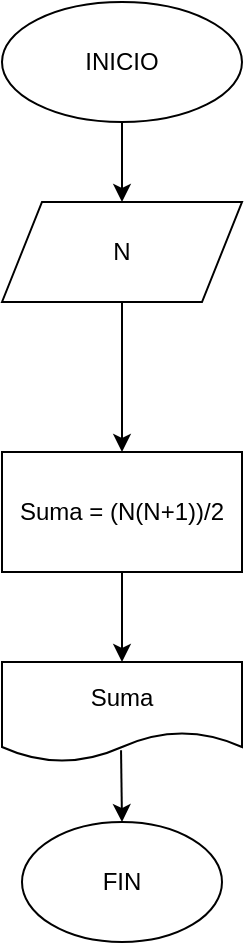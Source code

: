 <mxfile>
    <diagram id="NzgDBcXotp1dMKEKwUIs" name="Página-1">
        <mxGraphModel dx="269" dy="160" grid="1" gridSize="10" guides="1" tooltips="1" connect="1" arrows="1" fold="1" page="1" pageScale="1" pageWidth="827" pageHeight="1169" math="0" shadow="0">
            <root>
                <mxCell id="0"/>
                <mxCell id="1" parent="0"/>
                <mxCell id="5" value="" style="edgeStyle=none;html=1;" edge="1" parent="1" source="2" target="4">
                    <mxGeometry relative="1" as="geometry"/>
                </mxCell>
                <mxCell id="2" value="INICIO" style="ellipse;whiteSpace=wrap;html=1;" vertex="1" parent="1">
                    <mxGeometry x="110" width="120" height="60" as="geometry"/>
                </mxCell>
                <mxCell id="7" value="" style="edgeStyle=none;html=1;" edge="1" parent="1" source="4" target="6">
                    <mxGeometry relative="1" as="geometry"/>
                </mxCell>
                <mxCell id="4" value="N" style="shape=parallelogram;perimeter=parallelogramPerimeter;whiteSpace=wrap;html=1;fixedSize=1;" vertex="1" parent="1">
                    <mxGeometry x="110" y="100" width="120" height="50" as="geometry"/>
                </mxCell>
                <mxCell id="9" value="" style="edgeStyle=none;html=1;" edge="1" parent="1" source="6" target="8">
                    <mxGeometry relative="1" as="geometry"/>
                </mxCell>
                <mxCell id="6" value="Suma = (N(N+1))/2" style="whiteSpace=wrap;html=1;" vertex="1" parent="1">
                    <mxGeometry x="110" y="225" width="120" height="60" as="geometry"/>
                </mxCell>
                <mxCell id="8" value="Suma" style="shape=document;whiteSpace=wrap;html=1;boundedLbl=1;" vertex="1" parent="1">
                    <mxGeometry x="110" y="330" width="120" height="50" as="geometry"/>
                </mxCell>
                <mxCell id="10" value="FIN" style="ellipse;whiteSpace=wrap;html=1;" vertex="1" parent="1">
                    <mxGeometry x="120" y="410" width="100" height="60" as="geometry"/>
                </mxCell>
                <mxCell id="13" value="" style="edgeStyle=none;html=1;exitX=0.496;exitY=0.883;exitDx=0;exitDy=0;exitPerimeter=0;entryX=0.5;entryY=0;entryDx=0;entryDy=0;" edge="1" parent="1" source="8" target="10">
                    <mxGeometry relative="1" as="geometry">
                        <mxPoint x="169.81" y="380" as="sourcePoint"/>
                        <mxPoint x="169.81" y="425" as="targetPoint"/>
                    </mxGeometry>
                </mxCell>
            </root>
        </mxGraphModel>
    </diagram>
</mxfile>